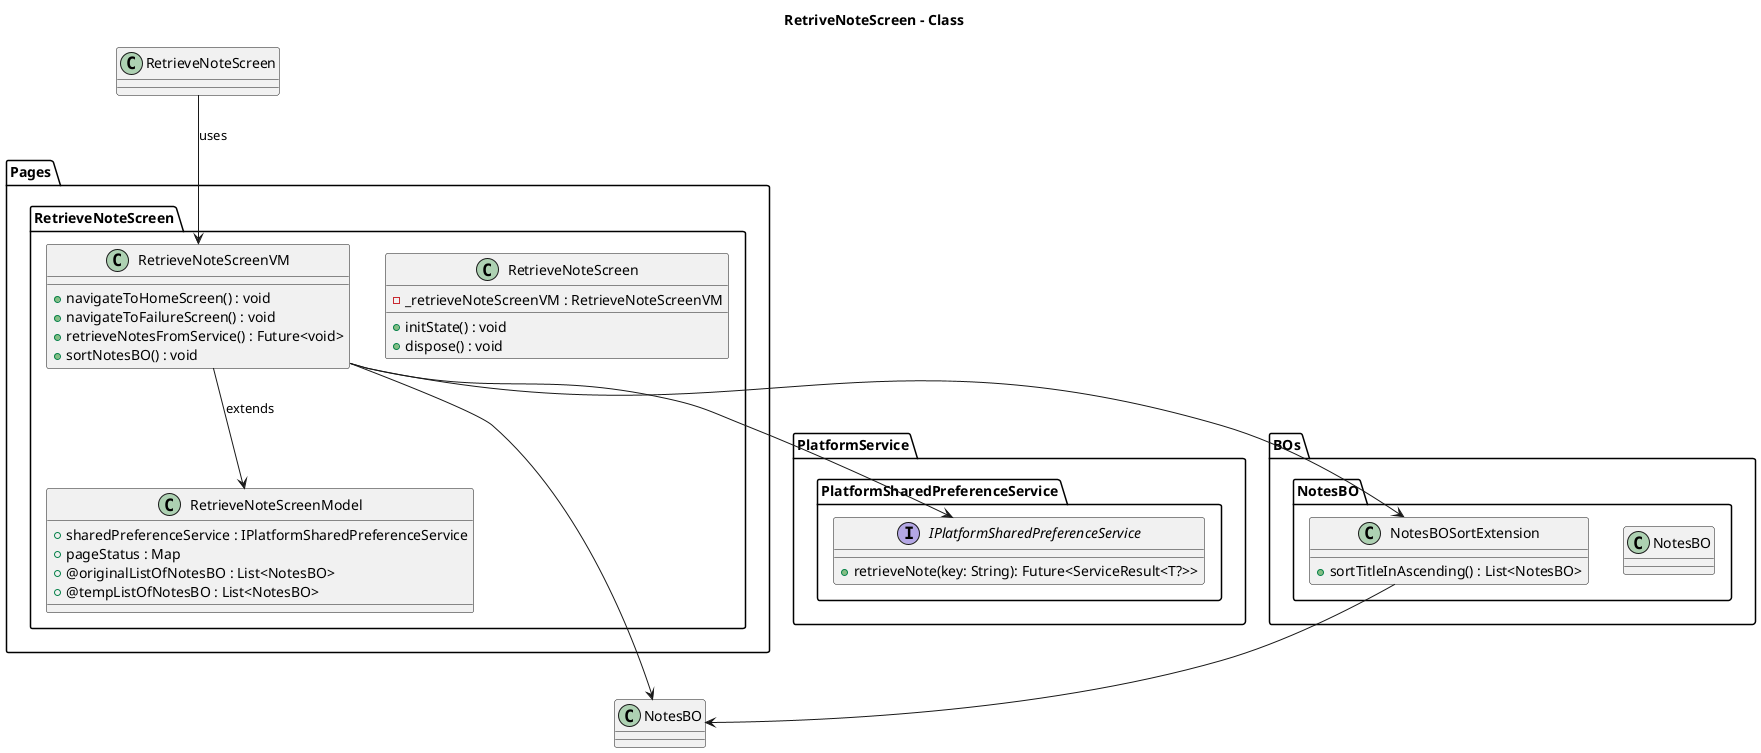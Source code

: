 @startuml RetriveNoteScreen - Class
title RetriveNoteScreen - Class 
package Pages{
    package RetrieveNoteScreen{
        class RetrieveNoteScreen{
            - _retrieveNoteScreenVM : RetrieveNoteScreenVM
            + initState() : void
            + dispose() : void
        }
        class RetrieveNoteScreenVM{
            + navigateToHomeScreen() : void
            + navigateToFailureScreen() : void 
            + retrieveNotesFromService() : Future<void>
            + sortNotesBO() : void
        }
        class RetrieveNoteScreenModel{
            + sharedPreferenceService : IPlatformSharedPreferenceService
            + pageStatus : Map 
            + @originalListOfNotesBO : List<NotesBO>
            + @tempListOfNotesBO : List<NotesBO>
        }
    }
}
package PlatformService{
    package PlatformSharedPreferenceService{
        interface IPlatformSharedPreferenceService{
            + retrieveNote(key: String): Future<ServiceResult<T?>>
        }
    }
}

package BOs{
    package NotesBO{
        class NotesBO{
        }
        class NotesBOSortExtension{
            + sortTitleInAscending() : List<NotesBO>
        }
    }
}
RetrieveNoteScreen --> RetrieveNoteScreenVM : uses
RetrieveNoteScreenVM --> RetrieveNoteScreenModel : extends
RetrieveNoteScreenVM --> IPlatformSharedPreferenceService 
RetrieveNoteScreenVM --> NotesBOSortExtension 
NotesBOSortExtension --> NotesBO
RetrieveNoteScreenVM --> NotesBO 

